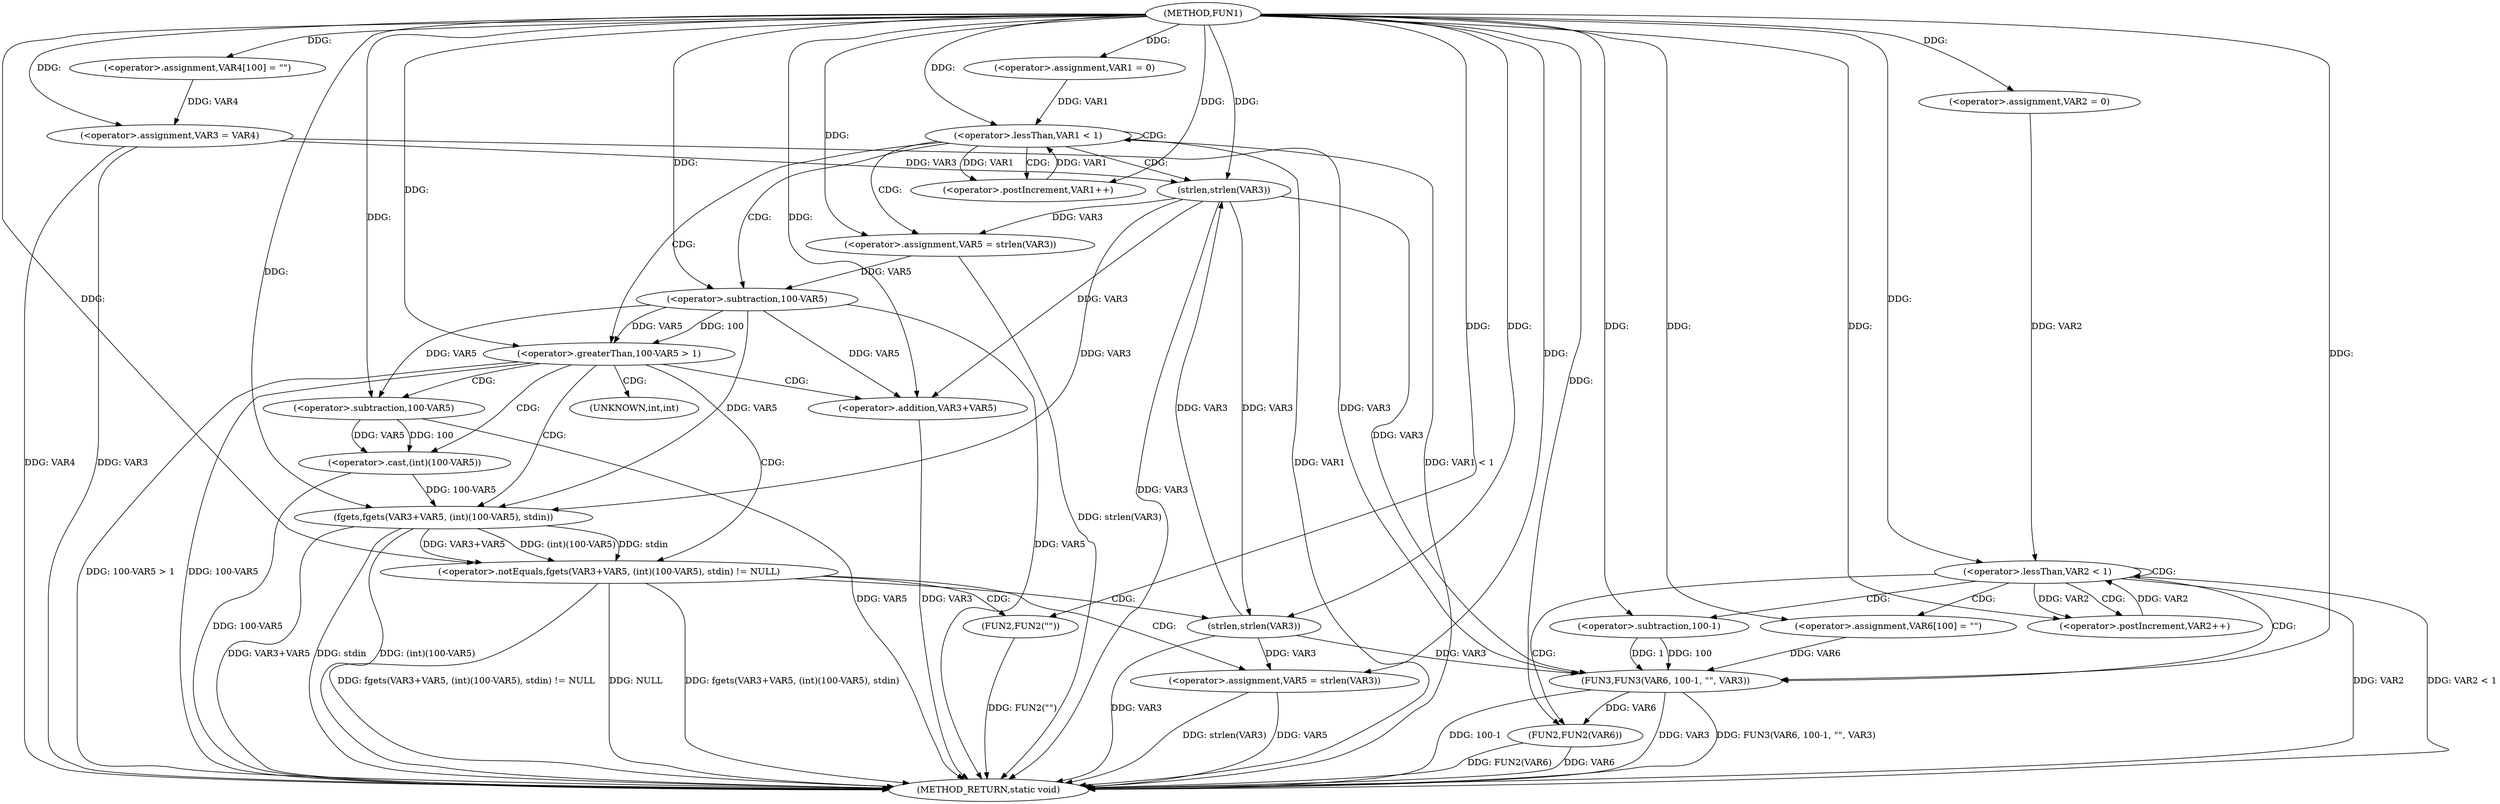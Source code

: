 digraph FUN1 {  
"1000100" [label = "(METHOD,FUN1)" ]
"1000182" [label = "(METHOD_RETURN,static void)" ]
"1000106" [label = "(<operator>.assignment,VAR4[100] = \"\")" ]
"1000109" [label = "(<operator>.assignment,VAR3 = VAR4)" ]
"1000113" [label = "(<operator>.assignment,VAR1 = 0)" ]
"1000116" [label = "(<operator>.lessThan,VAR1 < 1)" ]
"1000119" [label = "(<operator>.postIncrement,VAR1++)" ]
"1000124" [label = "(<operator>.assignment,VAR5 = strlen(VAR3))" ]
"1000126" [label = "(strlen,strlen(VAR3))" ]
"1000129" [label = "(<operator>.greaterThan,100-VAR5 > 1)" ]
"1000130" [label = "(<operator>.subtraction,100-VAR5)" ]
"1000136" [label = "(<operator>.notEquals,fgets(VAR3+VAR5, (int)(100-VAR5), stdin) != NULL)" ]
"1000137" [label = "(fgets,fgets(VAR3+VAR5, (int)(100-VAR5), stdin))" ]
"1000138" [label = "(<operator>.addition,VAR3+VAR5)" ]
"1000141" [label = "(<operator>.cast,(int)(100-VAR5))" ]
"1000143" [label = "(<operator>.subtraction,100-VAR5)" ]
"1000149" [label = "(<operator>.assignment,VAR5 = strlen(VAR3))" ]
"1000151" [label = "(strlen,strlen(VAR3))" ]
"1000156" [label = "(FUN2,FUN2(\"\"))" ]
"1000159" [label = "(<operator>.assignment,VAR2 = 0)" ]
"1000162" [label = "(<operator>.lessThan,VAR2 < 1)" ]
"1000165" [label = "(<operator>.postIncrement,VAR2++)" ]
"1000170" [label = "(<operator>.assignment,VAR6[100] = \"\")" ]
"1000173" [label = "(FUN3,FUN3(VAR6, 100-1, \"\", VAR3))" ]
"1000175" [label = "(<operator>.subtraction,100-1)" ]
"1000180" [label = "(FUN2,FUN2(VAR6))" ]
"1000142" [label = "(UNKNOWN,int,int)" ]
  "1000149" -> "1000182"  [ label = "DDG: strlen(VAR3)"] 
  "1000173" -> "1000182"  [ label = "DDG: VAR3"] 
  "1000151" -> "1000182"  [ label = "DDG: VAR3"] 
  "1000129" -> "1000182"  [ label = "DDG: 100-VAR5 > 1"] 
  "1000180" -> "1000182"  [ label = "DDG: VAR6"] 
  "1000180" -> "1000182"  [ label = "DDG: FUN2(VAR6)"] 
  "1000126" -> "1000182"  [ label = "DDG: VAR3"] 
  "1000116" -> "1000182"  [ label = "DDG: VAR1"] 
  "1000129" -> "1000182"  [ label = "DDG: 100-VAR5"] 
  "1000124" -> "1000182"  [ label = "DDG: strlen(VAR3)"] 
  "1000130" -> "1000182"  [ label = "DDG: VAR5"] 
  "1000137" -> "1000182"  [ label = "DDG: (int)(100-VAR5)"] 
  "1000138" -> "1000182"  [ label = "DDG: VAR3"] 
  "1000109" -> "1000182"  [ label = "DDG: VAR3"] 
  "1000173" -> "1000182"  [ label = "DDG: FUN3(VAR6, 100-1, \"\", VAR3)"] 
  "1000141" -> "1000182"  [ label = "DDG: 100-VAR5"] 
  "1000136" -> "1000182"  [ label = "DDG: fgets(VAR3+VAR5, (int)(100-VAR5), stdin) != NULL"] 
  "1000143" -> "1000182"  [ label = "DDG: VAR5"] 
  "1000149" -> "1000182"  [ label = "DDG: VAR5"] 
  "1000156" -> "1000182"  [ label = "DDG: FUN2(\"\")"] 
  "1000137" -> "1000182"  [ label = "DDG: VAR3+VAR5"] 
  "1000162" -> "1000182"  [ label = "DDG: VAR2"] 
  "1000162" -> "1000182"  [ label = "DDG: VAR2 < 1"] 
  "1000137" -> "1000182"  [ label = "DDG: stdin"] 
  "1000136" -> "1000182"  [ label = "DDG: NULL"] 
  "1000109" -> "1000182"  [ label = "DDG: VAR4"] 
  "1000116" -> "1000182"  [ label = "DDG: VAR1 < 1"] 
  "1000136" -> "1000182"  [ label = "DDG: fgets(VAR3+VAR5, (int)(100-VAR5), stdin)"] 
  "1000173" -> "1000182"  [ label = "DDG: 100-1"] 
  "1000100" -> "1000106"  [ label = "DDG: "] 
  "1000106" -> "1000109"  [ label = "DDG: VAR4"] 
  "1000100" -> "1000109"  [ label = "DDG: "] 
  "1000100" -> "1000113"  [ label = "DDG: "] 
  "1000113" -> "1000116"  [ label = "DDG: VAR1"] 
  "1000119" -> "1000116"  [ label = "DDG: VAR1"] 
  "1000100" -> "1000116"  [ label = "DDG: "] 
  "1000116" -> "1000119"  [ label = "DDG: VAR1"] 
  "1000100" -> "1000119"  [ label = "DDG: "] 
  "1000126" -> "1000124"  [ label = "DDG: VAR3"] 
  "1000100" -> "1000124"  [ label = "DDG: "] 
  "1000151" -> "1000126"  [ label = "DDG: VAR3"] 
  "1000109" -> "1000126"  [ label = "DDG: VAR3"] 
  "1000100" -> "1000126"  [ label = "DDG: "] 
  "1000130" -> "1000129"  [ label = "DDG: 100"] 
  "1000130" -> "1000129"  [ label = "DDG: VAR5"] 
  "1000100" -> "1000130"  [ label = "DDG: "] 
  "1000124" -> "1000130"  [ label = "DDG: VAR5"] 
  "1000100" -> "1000129"  [ label = "DDG: "] 
  "1000137" -> "1000136"  [ label = "DDG: VAR3+VAR5"] 
  "1000137" -> "1000136"  [ label = "DDG: (int)(100-VAR5)"] 
  "1000137" -> "1000136"  [ label = "DDG: stdin"] 
  "1000126" -> "1000137"  [ label = "DDG: VAR3"] 
  "1000100" -> "1000137"  [ label = "DDG: "] 
  "1000130" -> "1000137"  [ label = "DDG: VAR5"] 
  "1000126" -> "1000138"  [ label = "DDG: VAR3"] 
  "1000100" -> "1000138"  [ label = "DDG: "] 
  "1000130" -> "1000138"  [ label = "DDG: VAR5"] 
  "1000141" -> "1000137"  [ label = "DDG: 100-VAR5"] 
  "1000143" -> "1000141"  [ label = "DDG: 100"] 
  "1000143" -> "1000141"  [ label = "DDG: VAR5"] 
  "1000100" -> "1000143"  [ label = "DDG: "] 
  "1000130" -> "1000143"  [ label = "DDG: VAR5"] 
  "1000100" -> "1000136"  [ label = "DDG: "] 
  "1000151" -> "1000149"  [ label = "DDG: VAR3"] 
  "1000100" -> "1000149"  [ label = "DDG: "] 
  "1000100" -> "1000151"  [ label = "DDG: "] 
  "1000126" -> "1000151"  [ label = "DDG: VAR3"] 
  "1000100" -> "1000156"  [ label = "DDG: "] 
  "1000100" -> "1000159"  [ label = "DDG: "] 
  "1000159" -> "1000162"  [ label = "DDG: VAR2"] 
  "1000165" -> "1000162"  [ label = "DDG: VAR2"] 
  "1000100" -> "1000162"  [ label = "DDG: "] 
  "1000162" -> "1000165"  [ label = "DDG: VAR2"] 
  "1000100" -> "1000165"  [ label = "DDG: "] 
  "1000100" -> "1000170"  [ label = "DDG: "] 
  "1000170" -> "1000173"  [ label = "DDG: VAR6"] 
  "1000100" -> "1000173"  [ label = "DDG: "] 
  "1000175" -> "1000173"  [ label = "DDG: 100"] 
  "1000175" -> "1000173"  [ label = "DDG: 1"] 
  "1000100" -> "1000175"  [ label = "DDG: "] 
  "1000151" -> "1000173"  [ label = "DDG: VAR3"] 
  "1000126" -> "1000173"  [ label = "DDG: VAR3"] 
  "1000109" -> "1000173"  [ label = "DDG: VAR3"] 
  "1000173" -> "1000180"  [ label = "DDG: VAR6"] 
  "1000100" -> "1000180"  [ label = "DDG: "] 
  "1000116" -> "1000119"  [ label = "CDG: "] 
  "1000116" -> "1000116"  [ label = "CDG: "] 
  "1000116" -> "1000126"  [ label = "CDG: "] 
  "1000116" -> "1000129"  [ label = "CDG: "] 
  "1000116" -> "1000124"  [ label = "CDG: "] 
  "1000116" -> "1000130"  [ label = "CDG: "] 
  "1000129" -> "1000142"  [ label = "CDG: "] 
  "1000129" -> "1000141"  [ label = "CDG: "] 
  "1000129" -> "1000136"  [ label = "CDG: "] 
  "1000129" -> "1000143"  [ label = "CDG: "] 
  "1000129" -> "1000137"  [ label = "CDG: "] 
  "1000129" -> "1000138"  [ label = "CDG: "] 
  "1000136" -> "1000156"  [ label = "CDG: "] 
  "1000136" -> "1000149"  [ label = "CDG: "] 
  "1000136" -> "1000151"  [ label = "CDG: "] 
  "1000162" -> "1000180"  [ label = "CDG: "] 
  "1000162" -> "1000165"  [ label = "CDG: "] 
  "1000162" -> "1000173"  [ label = "CDG: "] 
  "1000162" -> "1000175"  [ label = "CDG: "] 
  "1000162" -> "1000170"  [ label = "CDG: "] 
  "1000162" -> "1000162"  [ label = "CDG: "] 
}
